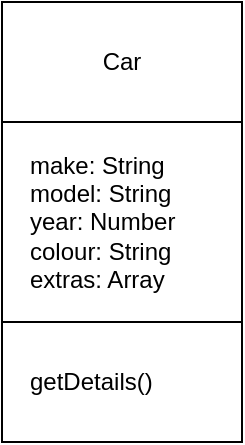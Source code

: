<mxfile>
    <diagram id="isClg8Pfs6-J4wvf-s_Q" name="Page-1">
        <mxGraphModel dx="667" dy="804" grid="1" gridSize="10" guides="1" tooltips="1" connect="1" arrows="1" fold="1" page="1" pageScale="1" pageWidth="850" pageHeight="1100" math="0" shadow="0">
            <root>
                <mxCell id="0"/>
                <mxCell id="1" parent="0"/>
                <mxCell id="3" value="Car" style="rounded=0;whiteSpace=wrap;html=1;" vertex="1" parent="1">
                    <mxGeometry x="40" y="40" width="120" height="60" as="geometry"/>
                </mxCell>
                <mxCell id="5" value="make: String&lt;br&gt;model: String&lt;br&gt;year: Number&lt;br&gt;colour: String&lt;br&gt;extras: Array" style="rounded=0;whiteSpace=wrap;html=1;align=left;spacingLeft=12;" vertex="1" parent="1">
                    <mxGeometry x="40" y="100" width="120" height="100" as="geometry"/>
                </mxCell>
                <mxCell id="6" value="getDetails()" style="rounded=0;whiteSpace=wrap;html=1;align=left;spacingLeft=12;" vertex="1" parent="1">
                    <mxGeometry x="40" y="200" width="120" height="60" as="geometry"/>
                </mxCell>
            </root>
        </mxGraphModel>
    </diagram>
</mxfile>